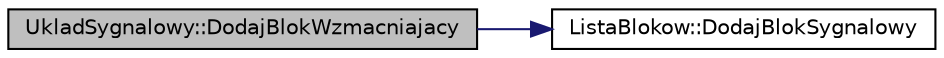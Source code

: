 digraph G
{
  edge [fontname="Helvetica",fontsize="10",labelfontname="Helvetica",labelfontsize="10"];
  node [fontname="Helvetica",fontsize="10",shape=record];
  rankdir="LR";
  Node1 [label="UkladSygnalowy::DodajBlokWzmacniajacy",height=0.2,width=0.4,color="black", fillcolor="grey75", style="filled" fontcolor="black"];
  Node1 -> Node2 [color="midnightblue",fontsize="10",style="solid",fontname="Helvetica"];
  Node2 [label="ListaBlokow::DodajBlokSygnalowy",height=0.2,width=0.4,color="black", fillcolor="white", style="filled",URL="$class_lista_blokow.html#ab77e5d62f4959fc61d2461a454bd7a68",tooltip="Dodaje nowy blok sygnałowy."];
}
